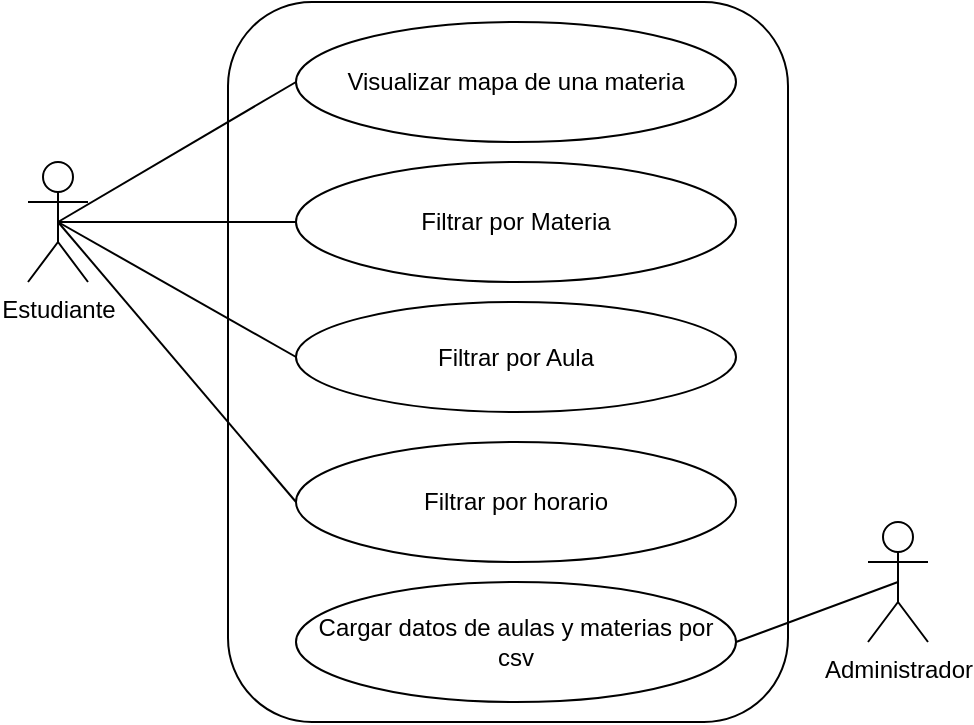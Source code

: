 <mxfile version="13.0.1" type="google"><diagram id="deTuqFJesfB2--VkdN5a" name="Page-1"><mxGraphModel dx="827" dy="490" grid="1" gridSize="10" guides="1" tooltips="1" connect="1" arrows="1" fold="1" page="1" pageScale="1" pageWidth="827" pageHeight="1169" math="0" shadow="0"><root><mxCell id="0"/><mxCell id="1" parent="0"/><mxCell id="fdBN5mYXIiB31gB6Lvlf-3" value="" style="rounded=1;whiteSpace=wrap;html=1;" vertex="1" parent="1"><mxGeometry x="160" y="40" width="280" height="360" as="geometry"/></mxCell><mxCell id="fdBN5mYXIiB31gB6Lvlf-12" style="edgeStyle=none;rounded=0;orthogonalLoop=1;jettySize=auto;html=1;exitX=0.5;exitY=0.5;exitDx=0;exitDy=0;exitPerimeter=0;entryX=0;entryY=0.5;entryDx=0;entryDy=0;endArrow=none;endFill=0;" edge="1" parent="1" source="fdBN5mYXIiB31gB6Lvlf-1" target="fdBN5mYXIiB31gB6Lvlf-7"><mxGeometry relative="1" as="geometry"/></mxCell><mxCell id="fdBN5mYXIiB31gB6Lvlf-13" style="edgeStyle=none;rounded=0;orthogonalLoop=1;jettySize=auto;html=1;exitX=0.5;exitY=0.5;exitDx=0;exitDy=0;exitPerimeter=0;entryX=0;entryY=0.5;entryDx=0;entryDy=0;endArrow=none;endFill=0;" edge="1" parent="1" source="fdBN5mYXIiB31gB6Lvlf-1" target="fdBN5mYXIiB31gB6Lvlf-6"><mxGeometry relative="1" as="geometry"/></mxCell><mxCell id="fdBN5mYXIiB31gB6Lvlf-14" style="edgeStyle=none;rounded=0;orthogonalLoop=1;jettySize=auto;html=1;exitX=0.5;exitY=0.5;exitDx=0;exitDy=0;exitPerimeter=0;entryX=0;entryY=0.5;entryDx=0;entryDy=0;endArrow=none;endFill=0;" edge="1" parent="1" source="fdBN5mYXIiB31gB6Lvlf-1" target="fdBN5mYXIiB31gB6Lvlf-5"><mxGeometry relative="1" as="geometry"/></mxCell><mxCell id="fdBN5mYXIiB31gB6Lvlf-15" style="edgeStyle=none;rounded=0;orthogonalLoop=1;jettySize=auto;html=1;exitX=0.5;exitY=0.5;exitDx=0;exitDy=0;exitPerimeter=0;entryX=0;entryY=0.5;entryDx=0;entryDy=0;endArrow=none;endFill=0;" edge="1" parent="1" source="fdBN5mYXIiB31gB6Lvlf-1" target="fdBN5mYXIiB31gB6Lvlf-4"><mxGeometry relative="1" as="geometry"/></mxCell><mxCell id="fdBN5mYXIiB31gB6Lvlf-1" value="Estudiante" style="shape=umlActor;verticalLabelPosition=bottom;labelBackgroundColor=#ffffff;verticalAlign=top;html=1;outlineConnect=0;" vertex="1" parent="1"><mxGeometry x="60" y="120" width="30" height="60" as="geometry"/></mxCell><mxCell id="fdBN5mYXIiB31gB6Lvlf-2" value="Administrador" style="shape=umlActor;verticalLabelPosition=bottom;labelBackgroundColor=#ffffff;verticalAlign=top;html=1;outlineConnect=0;" vertex="1" parent="1"><mxGeometry x="480" y="300" width="30" height="60" as="geometry"/></mxCell><mxCell id="fdBN5mYXIiB31gB6Lvlf-4" value="Visualizar mapa de una materia" style="ellipse;whiteSpace=wrap;html=1;" vertex="1" parent="1"><mxGeometry x="194" y="50" width="220" height="60" as="geometry"/></mxCell><mxCell id="fdBN5mYXIiB31gB6Lvlf-5" value="Filtrar por Materia" style="ellipse;whiteSpace=wrap;html=1;" vertex="1" parent="1"><mxGeometry x="194" y="120" width="220" height="60" as="geometry"/></mxCell><mxCell id="fdBN5mYXIiB31gB6Lvlf-6" value="Filtrar por Aula" style="ellipse;whiteSpace=wrap;html=1;" vertex="1" parent="1"><mxGeometry x="194" y="190" width="220" height="55" as="geometry"/></mxCell><mxCell id="fdBN5mYXIiB31gB6Lvlf-7" value="Filtrar por horario" style="ellipse;whiteSpace=wrap;html=1;" vertex="1" parent="1"><mxGeometry x="194" y="260" width="220" height="60" as="geometry"/></mxCell><mxCell id="fdBN5mYXIiB31gB6Lvlf-9" style="rounded=0;orthogonalLoop=1;jettySize=auto;html=1;exitX=1;exitY=0.5;exitDx=0;exitDy=0;entryX=0.5;entryY=0.5;entryDx=0;entryDy=0;entryPerimeter=0;endArrow=none;endFill=0;" edge="1" parent="1" source="fdBN5mYXIiB31gB6Lvlf-8" target="fdBN5mYXIiB31gB6Lvlf-2"><mxGeometry relative="1" as="geometry"/></mxCell><mxCell id="fdBN5mYXIiB31gB6Lvlf-8" value="Cargar datos de aulas y materias por csv" style="ellipse;whiteSpace=wrap;html=1;" vertex="1" parent="1"><mxGeometry x="194" y="330" width="220" height="60" as="geometry"/></mxCell></root></mxGraphModel></diagram></mxfile>
